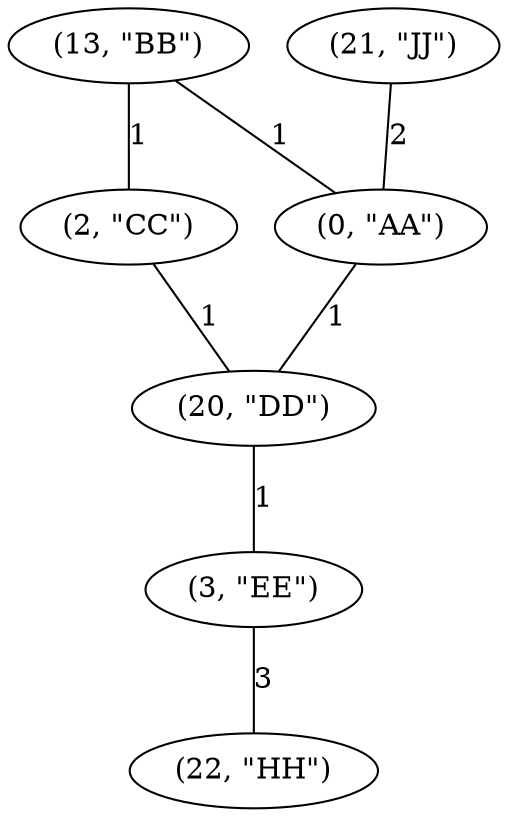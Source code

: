 graph {
    0 [ label = "(13, \"BB\")" ]
    1 [ label = "(0, \"AA\")" ]
    2 [ label = "(2, \"CC\")" ]
    3 [ label = "(20, \"DD\")" ]
    4 [ label = "(3, \"EE\")" ]
    5 [ label = "(22, \"HH\")" ]
    6 [ label = "(21, \"JJ\")" ]
    0 -- 2 [ label = "1" ]
    0 -- 1 [ label = "1" ]
    1 -- 3 [ label = "1" ]
    4 -- 5 [ label = "3" ]
    2 -- 3 [ label = "1" ]
    3 -- 4 [ label = "1" ]
    6 -- 1 [ label = "2" ]
}